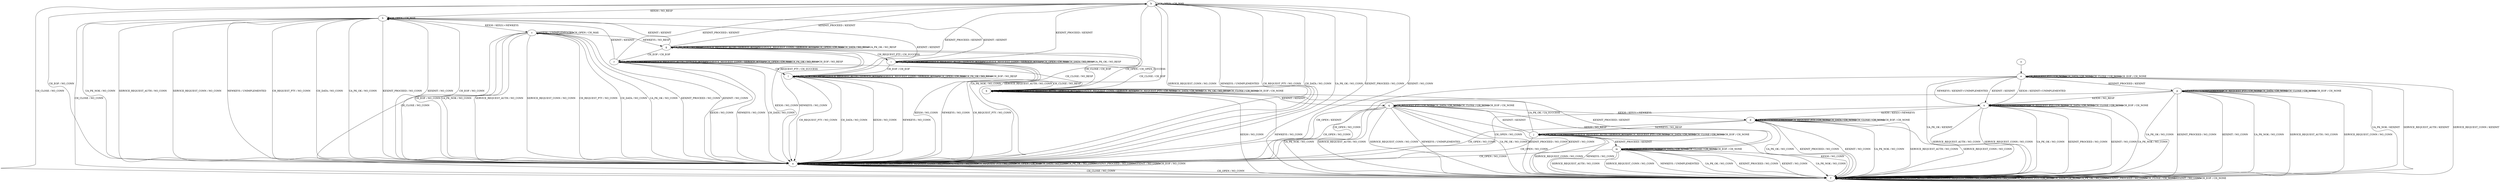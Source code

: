 digraph "" {
	graph ["Incoming time"=0.11425375938415527,
		"Outgoing time"=0.1696004867553711,
		Output="{'States': 18, 'Transitions': 222, 'Filename': '../results/ssh/DropBear-DropBear-cvc4-3.dot'}",
		Reference="{'States': 18, 'Transitions': 222, 'Filename': '../subjects/ssh/DropBear.dot'}",
		Solver=cvc4,
		Updated="{'States': 18, 'Transitions': 222, 'Filename': '../subjects/ssh/DropBear.dot'}",
		"f-measure"=1.0,
		precision=1.0,
		recall=1.0
	];
	a -> a	[key=0,
		label="UA_PK_NOK / NO_CONN"];
	a -> a	[key=1,
		label="KEX30 / NO_CONN"];
	a -> a	[key=2,
		label="SERVICE_REQUEST_AUTH / NO_CONN"];
	a -> a	[key=3,
		label="SERVICE_REQUEST_CONN / NO_CONN"];
	a -> a	[key=4,
		label="NEWKEYS / NO_CONN"];
	a -> a	[key=5,
		label="CH_REQUEST_PTY / NO_CONN"];
	a -> a	[key=6,
		label="CH_OPEN / CH_MAX"];
	a -> a	[key=7,
		label="CH_DATA / NO_CONN"];
	a -> a	[key=8,
		label="UA_PK_OK / NO_CONN"];
	a -> a	[key=9,
		label="KEXINIT_PROCEED / NO_CONN"];
	a -> a	[key=10,
		label="KEXINIT / NO_CONN"];
	a -> a	[key=11,
		label="CH_EOF / NO_CONN"];
	a -> f	[key=0,
		label="CH_CLOSE / NO_CONN"];
	b -> a	[key=0,
		label="UA_PK_NOK / NO_CONN"];
	b -> a	[key=1,
		label="SERVICE_REQUEST_AUTH / NO_CONN"];
	b -> a	[key=2,
		label="SERVICE_REQUEST_CONN / NO_CONN"];
	b -> a	[key=3,
		label="NEWKEYS / UNIMPLEMENTED"];
	b -> a	[key=4,
		label="CH_REQUEST_PTY / NO_CONN"];
	b -> a	[key=5,
		label="CH_DATA / NO_CONN"];
	b -> a	[key=6,
		label="UA_PK_OK / NO_CONN"];
	b -> a	[key=7,
		label="KEXINIT_PROCEED / NO_CONN"];
	b -> a	[key=8,
		label="KEXINIT / NO_CONN"];
	b -> a	[key=9,
		label="CH_EOF / NO_CONN"];
	b -> b	[key=0,
		label="CH_OPEN / CH_MAX"];
	b -> f	[key=0,
		label="CH_CLOSE / NO_CONN"];
	b -> h	[key=0,
		label="KEX30 / NO_RESP"];
	c -> a	[key=0,
		label="UA_PK_NOK / NO_CONN"];
	c -> a	[key=1,
		label="SERVICE_REQUEST_AUTH / NO_CONN"];
	c -> a	[key=2,
		label="SERVICE_REQUEST_CONN / NO_CONN"];
	c -> a	[key=3,
		label="CH_REQUEST_PTY / NO_CONN"];
	c -> a	[key=4,
		label="CH_DATA / NO_CONN"];
	c -> a	[key=5,
		label="UA_PK_OK / NO_CONN"];
	c -> a	[key=6,
		label="KEXINIT_PROCEED / NO_CONN"];
	c -> a	[key=7,
		label="KEXINIT / NO_CONN"];
	c -> a	[key=8,
		label="CH_EOF / NO_CONN"];
	c -> c	[key=0,
		label="KEX30 / UNIMPLEMENTED"];
	c -> c	[key=1,
		label="CH_OPEN / CH_MAX"];
	c -> f	[key=0,
		label="CH_CLOSE / NO_CONN"];
	c -> g	[key=0,
		label="NEWKEYS / NO_RESP"];
	d -> a	[key=0,
		label="CH_OPEN / NO_CONN"];
	d -> d	[key=0,
		label="KEX30 / UNIMPLEMENTED"];
	d -> d	[key=1,
		label="CH_REQUEST_PTY / CH_NONE"];
	d -> d	[key=2,
		label="CH_DATA / CH_NONE"];
	d -> d	[key=3,
		label="CH_CLOSE / CH_NONE"];
	d -> d	[key=4,
		label="CH_EOF / CH_NONE"];
	d -> f	[key=0,
		label="UA_PK_NOK / NO_CONN"];
	d -> f	[key=1,
		label="SERVICE_REQUEST_AUTH / NO_CONN"];
	d -> f	[key=2,
		label="SERVICE_REQUEST_CONN / NO_CONN"];
	d -> f	[key=3,
		label="UA_PK_OK / NO_CONN"];
	d -> f	[key=4,
		label="KEXINIT_PROCEED / NO_CONN"];
	d -> f	[key=5,
		label="KEXINIT / NO_CONN"];
	d -> j	[key=0,
		label="NEWKEYS / NO_RESP"];
	e -> a	[key=0,
		label="CH_OPEN / KEXINIT"];
	e -> e	[key=0,
		label="CH_REQUEST_PTY / CH_NONE"];
	e -> e	[key=1,
		label="CH_DATA / CH_NONE"];
	e -> e	[key=2,
		label="CH_CLOSE / CH_NONE"];
	e -> e	[key=3,
		label="CH_EOF / CH_NONE"];
	e -> f	[key=0,
		label="UA_PK_NOK / KEXINIT"];
	e -> f	[key=1,
		label="SERVICE_REQUEST_AUTH / KEXINIT"];
	e -> f	[key=2,
		label="SERVICE_REQUEST_CONN / KEXINIT"];
	e -> f	[key=3,
		label="UA_PK_OK / KEXINIT"];
	e -> n	[key=0,
		label="KEX30 / KEXINIT+UNIMPLEMENTED"];
	e -> n	[key=1,
		label="NEWKEYS / KEXINIT+UNIMPLEMENTED"];
	e -> n	[key=2,
		label="KEXINIT / KEXINIT"];
	e -> p	[key=0,
		label="KEXINIT_PROCEED / KEXINIT"];
	f -> a	[key=0,
		label="CH_OPEN / NO_CONN"];
	f -> f	[key=0,
		label="UA_PK_NOK / NO_CONN"];
	f -> f	[key=1,
		label="KEX30 / NO_CONN"];
	f -> f	[key=2,
		label="SERVICE_REQUEST_AUTH / NO_CONN"];
	f -> f	[key=3,
		label="SERVICE_REQUEST_CONN / NO_CONN"];
	f -> f	[key=4,
		label="NEWKEYS / NO_CONN"];
	f -> f	[key=5,
		label="CH_REQUEST_PTY / CH_NONE"];
	f -> f	[key=6,
		label="CH_DATA / CH_NONE"];
	f -> f	[key=7,
		label="UA_PK_OK / NO_CONN"];
	f -> f	[key=8,
		label="KEXINIT_PROCEED / NO_CONN"];
	f -> f	[key=9,
		label="CH_CLOSE / CH_NONE"];
	f -> f	[key=10,
		label="KEXINIT / NO_CONN"];
	f -> f	[key=11,
		label="CH_EOF / CH_NONE"];
	g -> a	[key=0,
		label="KEX30 / NO_CONN"];
	g -> a	[key=1,
		label="NEWKEYS / NO_CONN"];
	g -> b	[key=0,
		label="KEXINIT_PROCEED / KEXINIT"];
	g -> g	[key=0,
		label="UA_PK_NOK / NO_RESP"];
	g -> g	[key=1,
		label="SERVICE_REQUEST_AUTH / SERVICE_ACCEPT"];
	g -> g	[key=2,
		label="SERVICE_REQUEST_CONN / SERVICE_ACCEPT"];
	g -> g	[key=3,
		label="CH_OPEN / CH_MAX"];
	g -> g	[key=4,
		label="CH_DATA / NO_RESP"];
	g -> g	[key=5,
		label="UA_PK_OK / NO_RESP"];
	g -> h	[key=0,
		label="KEXINIT / KEXINIT"];
	g -> i	[key=0,
		label="CH_REQUEST_PTY / CH_SUCCESS"];
	g -> k	[key=0,
		label="CH_CLOSE / CH_EOF"];
	g -> r	[key=0,
		label="CH_EOF / CH_EOF"];
	h -> a	[key=0,
		label="UA_PK_NOK / NO_CONN"];
	h -> a	[key=1,
		label="SERVICE_REQUEST_AUTH / NO_CONN"];
	h -> a	[key=2,
		label="SERVICE_REQUEST_CONN / NO_CONN"];
	h -> a	[key=3,
		label="NEWKEYS / UNIMPLEMENTED"];
	h -> a	[key=4,
		label="CH_REQUEST_PTY / NO_CONN"];
	h -> a	[key=5,
		label="CH_DATA / NO_CONN"];
	h -> a	[key=6,
		label="UA_PK_OK / NO_CONN"];
	h -> a	[key=7,
		label="KEXINIT_PROCEED / NO_CONN"];
	h -> a	[key=8,
		label="KEXINIT / NO_CONN"];
	h -> a	[key=9,
		label="CH_EOF / NO_CONN"];
	h -> c	[key=0,
		label="KEX30 / KEX31+NEWKEYS"];
	h -> f	[key=0,
		label="CH_CLOSE / NO_CONN"];
	h -> h	[key=0,
		label="CH_OPEN / CH_MAX"];
	i -> a	[key=0,
		label="KEX30 / NO_CONN"];
	i -> a	[key=1,
		label="NEWKEYS / NO_CONN"];
	i -> a	[key=2,
		label="CH_REQUEST_PTY / NO_CONN"];
	i -> b	[key=0,
		label="KEXINIT_PROCEED / KEXINIT"];
	i -> h	[key=0,
		label="KEXINIT / KEXINIT"];
	i -> i	[key=0,
		label="UA_PK_NOK / NO_RESP"];
	i -> i	[key=1,
		label="SERVICE_REQUEST_AUTH / SERVICE_ACCEPT"];
	i -> i	[key=2,
		label="SERVICE_REQUEST_CONN / SERVICE_ACCEPT"];
	i -> i	[key=3,
		label="CH_OPEN / CH_MAX"];
	i -> i	[key=4,
		label="CH_DATA / NO_RESP"];
	i -> i	[key=5,
		label="UA_PK_OK / NO_RESP"];
	i -> k	[key=0,
		label="CH_CLOSE / CH_EOF"];
	i -> l	[key=0,
		label="CH_EOF / CH_EOF"];
	j -> a	[key=0,
		label="CH_OPEN / NO_CONN"];
	j -> f	[key=0,
		label="KEX30 / NO_CONN"];
	j -> f	[key=1,
		label="SERVICE_REQUEST_CONN / NO_CONN"];
	j -> f	[key=2,
		label="NEWKEYS / NO_CONN"];
	j -> j	[key=0,
		label="UA_PK_NOK / UA_FAILURE"];
	j -> j	[key=1,
		label="SERVICE_REQUEST_AUTH / SERVICE_ACCEPT"];
	j -> j	[key=2,
		label="CH_REQUEST_PTY / CH_NONE"];
	j -> j	[key=3,
		label="CH_DATA / CH_NONE"];
	j -> j	[key=4,
		label="CH_CLOSE / CH_NONE"];
	j -> j	[key=5,
		label="CH_EOF / CH_NONE"];
	j -> k	[key=0,
		label="UA_PK_OK / UA_SUCCESS"];
	j -> m	[key=0,
		label="KEXINIT_PROCEED / KEXINIT"];
	j -> q	[key=0,
		label="KEXINIT / KEXINIT"];
	k -> f	[key=0,
		label="KEX30 / NO_CONN"];
	k -> f	[key=1,
		label="NEWKEYS / NO_CONN"];
	k -> g	[key=0,
		label="CH_OPEN / CH_OPEN_SUCCESS"];
	k -> k	[key=0,
		label="UA_PK_NOK / NO_RESP"];
	k -> k	[key=1,
		label="SERVICE_REQUEST_AUTH / SERVICE_ACCEPT"];
	k -> k	[key=2,
		label="SERVICE_REQUEST_CONN / SERVICE_ACCEPT"];
	k -> k	[key=3,
		label="CH_REQUEST_PTY / CH_NONE"];
	k -> k	[key=4,
		label="CH_DATA / CH_NONE"];
	k -> k	[key=5,
		label="UA_PK_OK / NO_RESP"];
	k -> k	[key=6,
		label="CH_CLOSE / CH_NONE"];
	k -> k	[key=7,
		label="CH_EOF / CH_NONE"];
	k -> m	[key=0,
		label="KEXINIT_PROCEED / KEXINIT"];
	k -> q	[key=0,
		label="KEXINIT / KEXINIT"];
	l -> a	[key=0,
		label="KEX30 / NO_CONN"];
	l -> a	[key=1,
		label="NEWKEYS / NO_CONN"];
	l -> a	[key=2,
		label="CH_REQUEST_PTY / NO_CONN"];
	l -> a	[key=3,
		label="CH_DATA / NO_CONN"];
	l -> b	[key=0,
		label="KEXINIT_PROCEED / KEXINIT"];
	l -> h	[key=0,
		label="KEXINIT / KEXINIT"];
	l -> k	[key=0,
		label="CH_CLOSE / NO_RESP"];
	l -> l	[key=0,
		label="UA_PK_NOK / NO_RESP"];
	l -> l	[key=1,
		label="SERVICE_REQUEST_AUTH / SERVICE_ACCEPT"];
	l -> l	[key=2,
		label="SERVICE_REQUEST_CONN / SERVICE_ACCEPT"];
	l -> l	[key=3,
		label="CH_OPEN / CH_MAX"];
	l -> l	[key=4,
		label="UA_PK_OK / NO_RESP"];
	l -> l	[key=5,
		label="CH_EOF / NO_RESP"];
	m -> a	[key=0,
		label="CH_OPEN / NO_CONN"];
	m -> f	[key=0,
		label="UA_PK_NOK / NO_CONN"];
	m -> f	[key=1,
		label="SERVICE_REQUEST_AUTH / NO_CONN"];
	m -> f	[key=2,
		label="SERVICE_REQUEST_CONN / NO_CONN"];
	m -> f	[key=3,
		label="NEWKEYS / UNIMPLEMENTED"];
	m -> f	[key=4,
		label="UA_PK_OK / NO_CONN"];
	m -> f	[key=5,
		label="KEXINIT_PROCEED / NO_CONN"];
	m -> f	[key=6,
		label="KEXINIT / NO_CONN"];
	m -> m	[key=0,
		label="CH_REQUEST_PTY / CH_NONE"];
	m -> m	[key=1,
		label="CH_DATA / CH_NONE"];
	m -> m	[key=2,
		label="CH_CLOSE / CH_NONE"];
	m -> m	[key=3,
		label="CH_EOF / CH_NONE"];
	m -> q	[key=0,
		label="KEX30 / NO_RESP"];
	n -> a	[key=0,
		label="CH_OPEN / NO_CONN"];
	n -> d	[key=0,
		label="KEX30 / KEX31+NEWKEYS"];
	n -> f	[key=0,
		label="UA_PK_NOK / NO_CONN"];
	n -> f	[key=1,
		label="SERVICE_REQUEST_AUTH / NO_CONN"];
	n -> f	[key=2,
		label="SERVICE_REQUEST_CONN / NO_CONN"];
	n -> f	[key=3,
		label="UA_PK_OK / NO_CONN"];
	n -> f	[key=4,
		label="KEXINIT_PROCEED / NO_CONN"];
	n -> f	[key=5,
		label="KEXINIT / NO_CONN"];
	n -> n	[key=0,
		label="NEWKEYS / UNIMPLEMENTED"];
	n -> n	[key=1,
		label="CH_REQUEST_PTY / CH_NONE"];
	n -> n	[key=2,
		label="CH_DATA / CH_NONE"];
	n -> n	[key=3,
		label="CH_CLOSE / CH_NONE"];
	n -> n	[key=4,
		label="CH_EOF / CH_NONE"];
	o -> e	[key=0];
	p -> a	[key=0,
		label="CH_OPEN / NO_CONN"];
	p -> f	[key=0,
		label="UA_PK_NOK / NO_CONN"];
	p -> f	[key=1,
		label="SERVICE_REQUEST_AUTH / NO_CONN"];
	p -> f	[key=2,
		label="SERVICE_REQUEST_CONN / NO_CONN"];
	p -> f	[key=3,
		label="UA_PK_OK / NO_CONN"];
	p -> f	[key=4,
		label="KEXINIT_PROCEED / NO_CONN"];
	p -> f	[key=5,
		label="KEXINIT / NO_CONN"];
	p -> n	[key=0,
		label="KEX30 / NO_RESP"];
	p -> p	[key=0,
		label="NEWKEYS / UNIMPLEMENTED"];
	p -> p	[key=1,
		label="CH_REQUEST_PTY / CH_NONE"];
	p -> p	[key=2,
		label="CH_DATA / CH_NONE"];
	p -> p	[key=3,
		label="CH_CLOSE / CH_NONE"];
	p -> p	[key=4,
		label="CH_EOF / CH_NONE"];
	q -> a	[key=0,
		label="CH_OPEN / NO_CONN"];
	q -> d	[key=0,
		label="KEX30 / KEX31+NEWKEYS"];
	q -> f	[key=0,
		label="UA_PK_NOK / NO_CONN"];
	q -> f	[key=1,
		label="SERVICE_REQUEST_AUTH / NO_CONN"];
	q -> f	[key=2,
		label="SERVICE_REQUEST_CONN / NO_CONN"];
	q -> f	[key=3,
		label="NEWKEYS / UNIMPLEMENTED"];
	q -> f	[key=4,
		label="UA_PK_OK / NO_CONN"];
	q -> f	[key=5,
		label="KEXINIT_PROCEED / NO_CONN"];
	q -> f	[key=6,
		label="KEXINIT / NO_CONN"];
	q -> q	[key=0,
		label="CH_REQUEST_PTY / CH_NONE"];
	q -> q	[key=1,
		label="CH_DATA / CH_NONE"];
	q -> q	[key=2,
		label="CH_CLOSE / CH_NONE"];
	q -> q	[key=3,
		label="CH_EOF / CH_NONE"];
	r -> a	[key=0,
		label="KEX30 / NO_CONN"];
	r -> a	[key=1,
		label="NEWKEYS / NO_CONN"];
	r -> a	[key=2,
		label="CH_DATA / NO_CONN"];
	r -> b	[key=0,
		label="KEXINIT_PROCEED / KEXINIT"];
	r -> h	[key=0,
		label="KEXINIT / KEXINIT"];
	r -> k	[key=0,
		label="CH_CLOSE / NO_RESP"];
	r -> l	[key=0,
		label="CH_REQUEST_PTY / CH_SUCCESS"];
	r -> r	[key=0,
		label="UA_PK_NOK / NO_RESP"];
	r -> r	[key=1,
		label="SERVICE_REQUEST_AUTH / SERVICE_ACCEPT"];
	r -> r	[key=2,
		label="SERVICE_REQUEST_CONN / SERVICE_ACCEPT"];
	r -> r	[key=3,
		label="CH_OPEN / CH_MAX"];
	r -> r	[key=4,
		label="UA_PK_OK / NO_RESP"];
	r -> r	[key=5,
		label="CH_EOF / NO_RESP"];
}

